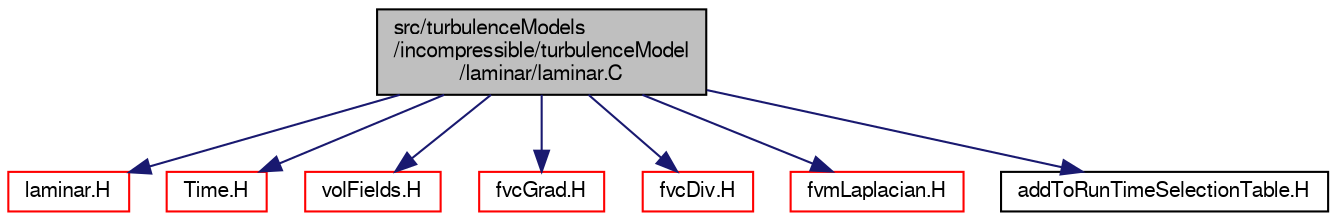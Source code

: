 digraph "src/turbulenceModels/incompressible/turbulenceModel/laminar/laminar.C"
{
  bgcolor="transparent";
  edge [fontname="FreeSans",fontsize="10",labelfontname="FreeSans",labelfontsize="10"];
  node [fontname="FreeSans",fontsize="10",shape=record];
  Node0 [label="src/turbulenceModels\l/incompressible/turbulenceModel\l/laminar/laminar.C",height=0.2,width=0.4,color="black", fillcolor="grey75", style="filled", fontcolor="black"];
  Node0 -> Node1 [color="midnightblue",fontsize="10",style="solid",fontname="FreeSans"];
  Node1 [label="laminar.H",height=0.2,width=0.4,color="red",URL="$a39206.html"];
  Node0 -> Node3 [color="midnightblue",fontsize="10",style="solid",fontname="FreeSans"];
  Node3 [label="Time.H",height=0.2,width=0.4,color="red",URL="$a09311.html"];
  Node0 -> Node151 [color="midnightblue",fontsize="10",style="solid",fontname="FreeSans"];
  Node151 [label="volFields.H",height=0.2,width=0.4,color="red",URL="$a02750.html"];
  Node0 -> Node322 [color="midnightblue",fontsize="10",style="solid",fontname="FreeSans"];
  Node322 [label="fvcGrad.H",height=0.2,width=0.4,color="red",URL="$a02978.html",tooltip="Calculate the gradient of the given field. "];
  Node0 -> Node323 [color="midnightblue",fontsize="10",style="solid",fontname="FreeSans"];
  Node323 [label="fvcDiv.H",height=0.2,width=0.4,color="red",URL="$a02966.html",tooltip="Calculate the divergence of the given field. "];
  Node0 -> Node324 [color="midnightblue",fontsize="10",style="solid",fontname="FreeSans"];
  Node324 [label="fvmLaplacian.H",height=0.2,width=0.4,color="red",URL="$a03077.html",tooltip="Calculate the matrix for the laplacian of the field. "];
  Node0 -> Node340 [color="midnightblue",fontsize="10",style="solid",fontname="FreeSans"];
  Node340 [label="addToRunTimeSelectionTable.H",height=0.2,width=0.4,color="black",URL="$a09263.html",tooltip="Macros for easy insertion into run-time selection tables. "];
}
